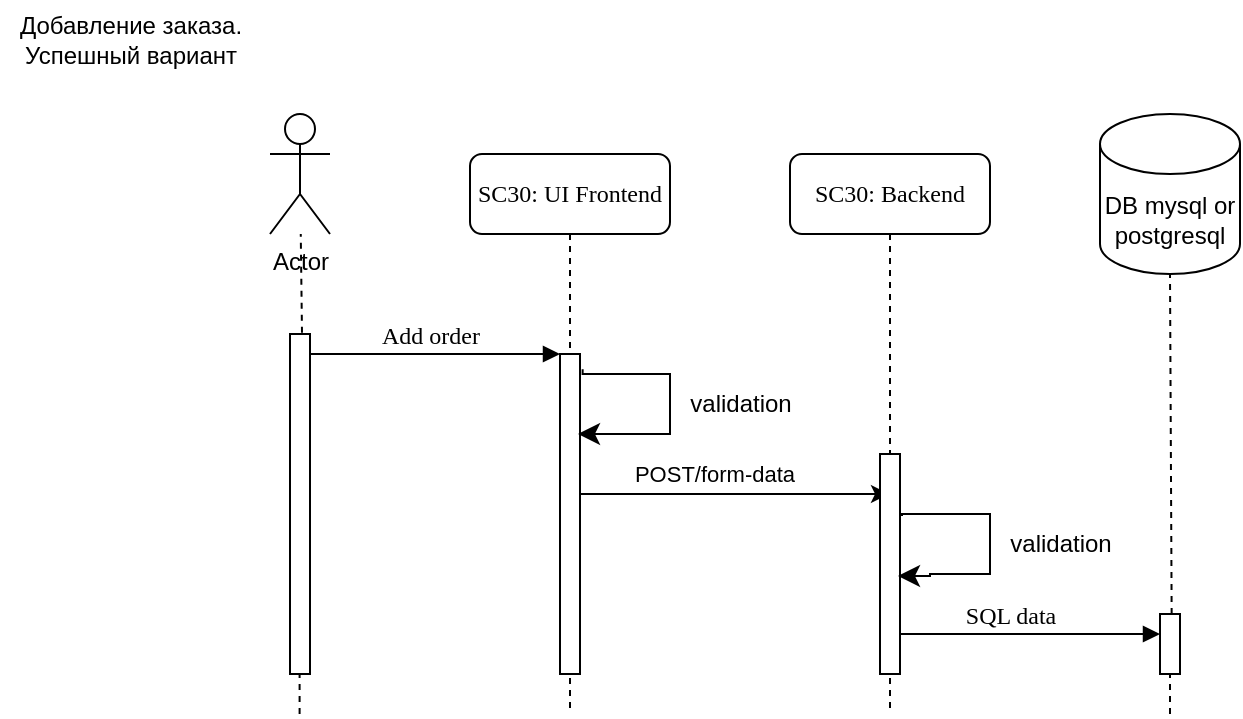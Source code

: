 <mxfile version="22.1.17" type="github">
  <diagram name="Page-1" id="13e1069c-82ec-6db2-03f1-153e76fe0fe0">
    <mxGraphModel dx="956" dy="541" grid="1" gridSize="10" guides="1" tooltips="1" connect="1" arrows="1" fold="1" page="1" pageScale="1" pageWidth="1100" pageHeight="850" background="none" math="0" shadow="0">
      <root>
        <mxCell id="0" />
        <mxCell id="1" parent="0" />
        <mxCell id="7baba1c4bc27f4b0-2" value="SC30: UI Frontend" style="shape=umlLifeline;perimeter=lifelinePerimeter;whiteSpace=wrap;html=1;container=1;collapsible=0;recursiveResize=0;outlineConnect=0;rounded=1;shadow=0;comic=0;labelBackgroundColor=none;strokeWidth=1;fontFamily=Verdana;fontSize=12;align=center;" parent="1" vertex="1">
          <mxGeometry x="240" y="80" width="100" height="280" as="geometry" />
        </mxCell>
        <mxCell id="7baba1c4bc27f4b0-10" value="" style="html=1;points=[];perimeter=orthogonalPerimeter;rounded=0;shadow=0;comic=0;labelBackgroundColor=none;strokeWidth=1;fontFamily=Verdana;fontSize=12;align=center;" parent="7baba1c4bc27f4b0-2" vertex="1">
          <mxGeometry x="45" y="100" width="10" height="160" as="geometry" />
        </mxCell>
        <mxCell id="-b3xIWUb6v5oYOXW_pOE-10" value="" style="edgeStyle=segmentEdgeStyle;endArrow=classic;html=1;curved=0;rounded=0;endSize=8;startSize=8;exitX=1.133;exitY=0.048;exitDx=0;exitDy=0;exitPerimeter=0;" parent="7baba1c4bc27f4b0-2" source="7baba1c4bc27f4b0-10" edge="1">
          <mxGeometry width="50" height="50" relative="1" as="geometry">
            <mxPoint x="59.83" y="110" as="sourcePoint" />
            <mxPoint x="54" y="140" as="targetPoint" />
            <Array as="points">
              <mxPoint x="56" y="110" />
              <mxPoint x="100" y="110" />
              <mxPoint x="100" y="140" />
              <mxPoint x="54" y="140" />
            </Array>
          </mxGeometry>
        </mxCell>
        <mxCell id="-b3xIWUb6v5oYOXW_pOE-14" value="" style="endArrow=classic;html=1;rounded=0;" parent="7baba1c4bc27f4b0-2" target="7baba1c4bc27f4b0-3" edge="1">
          <mxGeometry width="50" height="50" relative="1" as="geometry">
            <mxPoint x="54.997" y="170" as="sourcePoint" />
            <mxPoint x="135.33" y="170" as="targetPoint" />
          </mxGeometry>
        </mxCell>
        <mxCell id="-b3xIWUb6v5oYOXW_pOE-15" value="POST/form-data" style="edgeLabel;html=1;align=center;verticalAlign=middle;resizable=0;points=[];" parent="-b3xIWUb6v5oYOXW_pOE-14" vertex="1" connectable="0">
          <mxGeometry x="-0.137" y="1" relative="1" as="geometry">
            <mxPoint y="-9" as="offset" />
          </mxGeometry>
        </mxCell>
        <mxCell id="7baba1c4bc27f4b0-3" value="SC30: Backend" style="shape=umlLifeline;perimeter=lifelinePerimeter;whiteSpace=wrap;html=1;container=1;collapsible=0;recursiveResize=0;outlineConnect=0;rounded=1;shadow=0;comic=0;labelBackgroundColor=none;strokeWidth=1;fontFamily=Verdana;fontSize=12;align=center;" parent="1" vertex="1">
          <mxGeometry x="400" y="80" width="100" height="280" as="geometry" />
        </mxCell>
        <mxCell id="7baba1c4bc27f4b0-13" value="" style="html=1;points=[];perimeter=orthogonalPerimeter;rounded=0;shadow=0;comic=0;labelBackgroundColor=none;strokeWidth=1;fontFamily=Verdana;fontSize=12;align=center;" parent="7baba1c4bc27f4b0-3" vertex="1">
          <mxGeometry x="45" y="150" width="10" height="110" as="geometry" />
        </mxCell>
        <mxCell id="-b3xIWUb6v5oYOXW_pOE-18" value="" style="edgeStyle=segmentEdgeStyle;endArrow=classic;html=1;curved=0;rounded=0;endSize=8;startSize=8;exitX=1.133;exitY=0.048;exitDx=0;exitDy=0;exitPerimeter=0;entryX=0.9;entryY=0.177;entryDx=0;entryDy=0;entryPerimeter=0;" parent="7baba1c4bc27f4b0-3" edge="1">
          <mxGeometry width="50" height="50" relative="1" as="geometry">
            <mxPoint x="56" y="181" as="sourcePoint" />
            <mxPoint x="54" y="211" as="targetPoint" />
            <Array as="points">
              <mxPoint x="56" y="180" />
              <mxPoint x="100" y="180" />
              <mxPoint x="100" y="210" />
              <mxPoint x="70" y="210" />
            </Array>
          </mxGeometry>
        </mxCell>
        <mxCell id="7baba1c4bc27f4b0-16" value="" style="html=1;points=[];perimeter=orthogonalPerimeter;rounded=0;shadow=0;comic=0;labelBackgroundColor=none;strokeWidth=1;fontFamily=Verdana;fontSize=12;align=center;" parent="1" vertex="1">
          <mxGeometry x="585" y="310" width="10" height="30" as="geometry" />
        </mxCell>
        <mxCell id="7baba1c4bc27f4b0-11" value="&lt;br&gt;Add order" style="html=1;verticalAlign=bottom;endArrow=block;entryX=0;entryY=0;labelBackgroundColor=none;fontFamily=Verdana;fontSize=12;edgeStyle=elbowEdgeStyle;elbow=vertical;" parent="1" target="7baba1c4bc27f4b0-10" edge="1">
          <mxGeometry relative="1" as="geometry">
            <mxPoint x="155" y="180" as="sourcePoint" />
          </mxGeometry>
        </mxCell>
        <mxCell id="-b3xIWUb6v5oYOXW_pOE-1" value="Actor" style="shape=umlActor;verticalLabelPosition=bottom;verticalAlign=top;html=1;outlineConnect=0;" parent="1" vertex="1">
          <mxGeometry x="140" y="60" width="30" height="60" as="geometry" />
        </mxCell>
        <mxCell id="-b3xIWUb6v5oYOXW_pOE-7" value="" style="html=1;points=[];perimeter=orthogonalPerimeter;rounded=0;shadow=0;comic=0;labelBackgroundColor=none;strokeWidth=1;fontFamily=Verdana;fontSize=12;align=center;" parent="1" vertex="1">
          <mxGeometry x="150" y="170" width="10" height="170" as="geometry" />
        </mxCell>
        <mxCell id="-b3xIWUb6v5oYOXW_pOE-8" value="" style="endArrow=none;dashed=1;html=1;rounded=0;exitX=0.6;exitY=-0.004;exitDx=0;exitDy=0;exitPerimeter=0;" parent="1" source="-b3xIWUb6v5oYOXW_pOE-7" target="-b3xIWUb6v5oYOXW_pOE-1" edge="1">
          <mxGeometry width="50" height="50" relative="1" as="geometry">
            <mxPoint x="520" y="310" as="sourcePoint" />
            <mxPoint x="160" y="140" as="targetPoint" />
            <Array as="points" />
          </mxGeometry>
        </mxCell>
        <mxCell id="-b3xIWUb6v5oYOXW_pOE-11" value="validation" style="text;html=1;align=center;verticalAlign=middle;resizable=0;points=[];autosize=1;strokeColor=none;fillColor=none;" parent="1" vertex="1">
          <mxGeometry x="340" y="190" width="70" height="30" as="geometry" />
        </mxCell>
        <mxCell id="7baba1c4bc27f4b0-17" value="SQL data" style="html=1;verticalAlign=bottom;endArrow=block;labelBackgroundColor=none;fontFamily=Verdana;fontSize=12;edgeStyle=elbowEdgeStyle;elbow=vertical;" parent="1" edge="1">
          <mxGeometry x="-0.154" relative="1" as="geometry">
            <mxPoint x="455" y="320" as="sourcePoint" />
            <Array as="points">
              <mxPoint x="460" y="320" />
            </Array>
            <mxPoint x="585" y="320" as="targetPoint" />
            <mxPoint as="offset" />
          </mxGeometry>
        </mxCell>
        <mxCell id="-b3xIWUb6v5oYOXW_pOE-16" value="DB mysql or postgresql" style="shape=cylinder3;whiteSpace=wrap;html=1;boundedLbl=1;backgroundOutline=1;size=15;" parent="1" vertex="1">
          <mxGeometry x="555" y="60" width="70" height="80" as="geometry" />
        </mxCell>
        <mxCell id="-b3xIWUb6v5oYOXW_pOE-17" value="" style="endArrow=none;dashed=1;html=1;rounded=0;entryX=0.5;entryY=1;entryDx=0;entryDy=0;entryPerimeter=0;exitX=0.583;exitY=0.001;exitDx=0;exitDy=0;exitPerimeter=0;" parent="1" source="7baba1c4bc27f4b0-16" target="-b3xIWUb6v5oYOXW_pOE-16" edge="1">
          <mxGeometry width="50" height="50" relative="1" as="geometry">
            <mxPoint x="595" y="170" as="sourcePoint" />
            <mxPoint x="645" y="120" as="targetPoint" />
          </mxGeometry>
        </mxCell>
        <mxCell id="-b3xIWUb6v5oYOXW_pOE-19" value="validation" style="text;html=1;align=center;verticalAlign=middle;resizable=0;points=[];autosize=1;strokeColor=none;fillColor=none;" parent="1" vertex="1">
          <mxGeometry x="500" y="260" width="70" height="30" as="geometry" />
        </mxCell>
        <mxCell id="-b3xIWUb6v5oYOXW_pOE-20" value="" style="endArrow=none;dashed=1;html=1;rounded=0;entryX=0.5;entryY=1;entryDx=0;entryDy=0;entryPerimeter=0;" parent="1" target="7baba1c4bc27f4b0-16" edge="1">
          <mxGeometry width="50" height="50" relative="1" as="geometry">
            <mxPoint x="590" y="360" as="sourcePoint" />
            <mxPoint x="595" y="350" as="targetPoint" />
          </mxGeometry>
        </mxCell>
        <mxCell id="-b3xIWUb6v5oYOXW_pOE-21" value="" style="endArrow=none;dashed=1;html=1;rounded=0;entryX=0.5;entryY=1;entryDx=0;entryDy=0;entryPerimeter=0;" parent="1" edge="1">
          <mxGeometry width="50" height="50" relative="1" as="geometry">
            <mxPoint x="154.8" y="360" as="sourcePoint" />
            <mxPoint x="154.8" y="340" as="targetPoint" />
          </mxGeometry>
        </mxCell>
        <mxCell id="1NUT2zvo--UDzeGflMqd-1" value="Добавление заказа.&lt;br&gt;Успешный вариант" style="text;html=1;align=center;verticalAlign=middle;resizable=0;points=[];autosize=1;strokeColor=none;fillColor=none;" vertex="1" parent="1">
          <mxGeometry x="5" y="3" width="130" height="40" as="geometry" />
        </mxCell>
      </root>
    </mxGraphModel>
  </diagram>
</mxfile>
